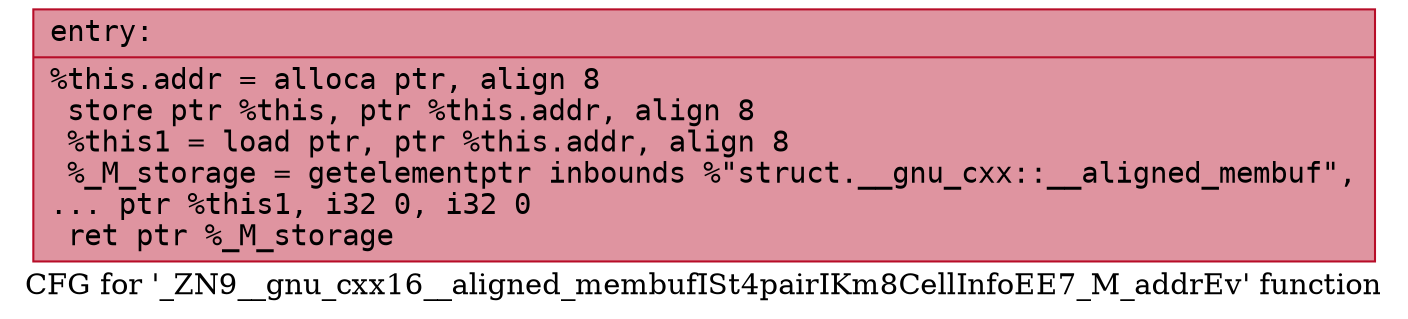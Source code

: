 digraph "CFG for '_ZN9__gnu_cxx16__aligned_membufISt4pairIKm8CellInfoEE7_M_addrEv' function" {
	label="CFG for '_ZN9__gnu_cxx16__aligned_membufISt4pairIKm8CellInfoEE7_M_addrEv' function";

	Node0x562da2042470 [shape=record,color="#b70d28ff", style=filled, fillcolor="#b70d2870" fontname="Courier",label="{entry:\l|  %this.addr = alloca ptr, align 8\l  store ptr %this, ptr %this.addr, align 8\l  %this1 = load ptr, ptr %this.addr, align 8\l  %_M_storage = getelementptr inbounds %\"struct.__gnu_cxx::__aligned_membuf\",\l... ptr %this1, i32 0, i32 0\l  ret ptr %_M_storage\l}"];
}
